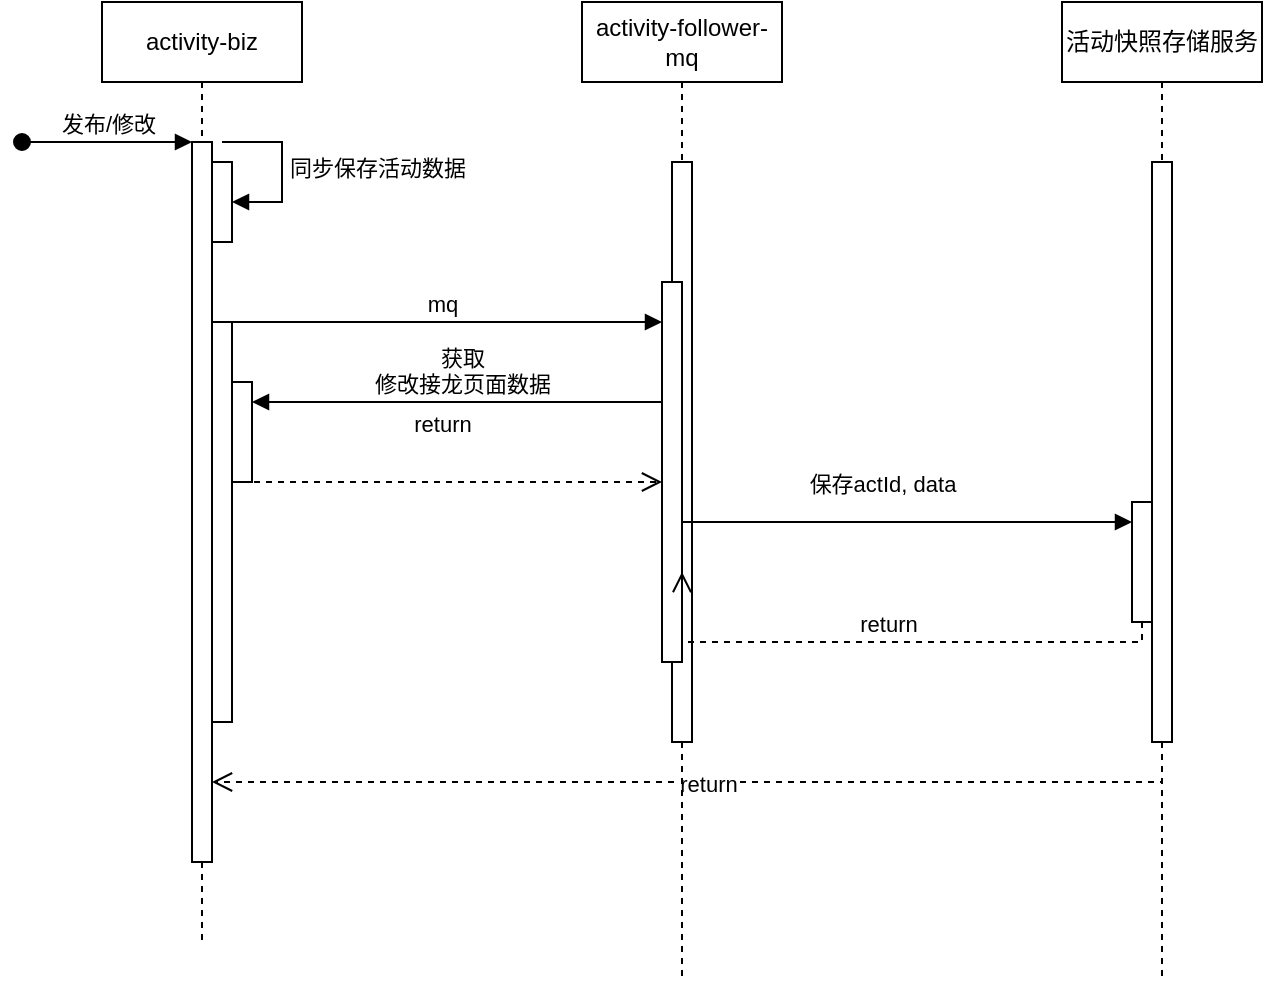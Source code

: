 <mxfile version="20.8.20" type="github">
  <diagram name="Page-1" id="2YBvvXClWsGukQMizWep">
    <mxGraphModel dx="1434" dy="764" grid="1" gridSize="10" guides="1" tooltips="1" connect="1" arrows="1" fold="1" page="1" pageScale="1" pageWidth="850" pageHeight="1100" math="0" shadow="0">
      <root>
        <mxCell id="0" />
        <mxCell id="1" parent="0" />
        <mxCell id="8SeqLQ_oFEQwmMiknBD_-1" value="activity-biz" style="shape=umlLifeline;perimeter=lifelinePerimeter;whiteSpace=wrap;html=1;container=0;dropTarget=0;collapsible=0;recursiveResize=0;outlineConnect=0;portConstraint=eastwest;newEdgeStyle={&quot;edgeStyle&quot;:&quot;elbowEdgeStyle&quot;,&quot;elbow&quot;:&quot;vertical&quot;,&quot;curved&quot;:0,&quot;rounded&quot;:0};" vertex="1" parent="1">
          <mxGeometry x="120" y="20" width="100" height="470" as="geometry" />
        </mxCell>
        <mxCell id="8SeqLQ_oFEQwmMiknBD_-2" value="" style="html=1;points=[];perimeter=orthogonalPerimeter;outlineConnect=0;targetShapes=umlLifeline;portConstraint=eastwest;newEdgeStyle={&quot;edgeStyle&quot;:&quot;elbowEdgeStyle&quot;,&quot;elbow&quot;:&quot;vertical&quot;,&quot;curved&quot;:0,&quot;rounded&quot;:0};" vertex="1" parent="8SeqLQ_oFEQwmMiknBD_-1">
          <mxGeometry x="45" y="70" width="10" height="360" as="geometry" />
        </mxCell>
        <mxCell id="8SeqLQ_oFEQwmMiknBD_-3" value="发布/修改" style="html=1;verticalAlign=bottom;startArrow=oval;endArrow=block;startSize=8;edgeStyle=elbowEdgeStyle;elbow=vertical;curved=0;rounded=0;" edge="1" parent="8SeqLQ_oFEQwmMiknBD_-1" target="8SeqLQ_oFEQwmMiknBD_-2">
          <mxGeometry relative="1" as="geometry">
            <mxPoint x="-40" y="70" as="sourcePoint" />
            <mxPoint as="offset" />
          </mxGeometry>
        </mxCell>
        <mxCell id="8SeqLQ_oFEQwmMiknBD_-4" value="" style="html=1;points=[];perimeter=orthogonalPerimeter;outlineConnect=0;targetShapes=umlLifeline;portConstraint=eastwest;newEdgeStyle={&quot;edgeStyle&quot;:&quot;elbowEdgeStyle&quot;,&quot;elbow&quot;:&quot;vertical&quot;,&quot;curved&quot;:0,&quot;rounded&quot;:0};" vertex="1" parent="8SeqLQ_oFEQwmMiknBD_-1">
          <mxGeometry x="55" y="160" width="10" height="200" as="geometry" />
        </mxCell>
        <mxCell id="8SeqLQ_oFEQwmMiknBD_-11" value="" style="html=1;points=[];perimeter=orthogonalPerimeter;outlineConnect=0;targetShapes=umlLifeline;portConstraint=eastwest;newEdgeStyle={&quot;edgeStyle&quot;:&quot;elbowEdgeStyle&quot;,&quot;elbow&quot;:&quot;vertical&quot;,&quot;curved&quot;:0,&quot;rounded&quot;:0};" vertex="1" parent="8SeqLQ_oFEQwmMiknBD_-1">
          <mxGeometry x="55" y="80" width="10" height="40" as="geometry" />
        </mxCell>
        <mxCell id="8SeqLQ_oFEQwmMiknBD_-12" value="同步保存活动数据" style="html=1;align=left;spacingLeft=2;endArrow=block;rounded=0;edgeStyle=orthogonalEdgeStyle;curved=0;rounded=0;" edge="1" target="8SeqLQ_oFEQwmMiknBD_-11" parent="8SeqLQ_oFEQwmMiknBD_-1">
          <mxGeometry relative="1" as="geometry">
            <mxPoint x="60" y="70" as="sourcePoint" />
            <Array as="points">
              <mxPoint x="90" y="100" />
            </Array>
          </mxGeometry>
        </mxCell>
        <mxCell id="8SeqLQ_oFEQwmMiknBD_-25" value="" style="html=1;points=[];perimeter=orthogonalPerimeter;outlineConnect=0;targetShapes=umlLifeline;portConstraint=eastwest;newEdgeStyle={&quot;edgeStyle&quot;:&quot;elbowEdgeStyle&quot;,&quot;elbow&quot;:&quot;vertical&quot;,&quot;curved&quot;:0,&quot;rounded&quot;:0};" vertex="1" parent="8SeqLQ_oFEQwmMiknBD_-1">
          <mxGeometry x="65" y="190" width="10" height="50" as="geometry" />
        </mxCell>
        <mxCell id="8SeqLQ_oFEQwmMiknBD_-5" value="活动快照存储服务" style="shape=umlLifeline;perimeter=lifelinePerimeter;whiteSpace=wrap;html=1;container=0;dropTarget=0;collapsible=0;recursiveResize=0;outlineConnect=0;portConstraint=eastwest;newEdgeStyle={&quot;edgeStyle&quot;:&quot;elbowEdgeStyle&quot;,&quot;elbow&quot;:&quot;vertical&quot;,&quot;curved&quot;:0,&quot;rounded&quot;:0};" vertex="1" parent="1">
          <mxGeometry x="600" y="20" width="100" height="490" as="geometry" />
        </mxCell>
        <mxCell id="8SeqLQ_oFEQwmMiknBD_-6" value="" style="html=1;points=[];perimeter=orthogonalPerimeter;outlineConnect=0;targetShapes=umlLifeline;portConstraint=eastwest;newEdgeStyle={&quot;edgeStyle&quot;:&quot;elbowEdgeStyle&quot;,&quot;elbow&quot;:&quot;vertical&quot;,&quot;curved&quot;:0,&quot;rounded&quot;:0};" vertex="1" parent="8SeqLQ_oFEQwmMiknBD_-5">
          <mxGeometry x="45" y="80" width="10" height="290" as="geometry" />
        </mxCell>
        <mxCell id="8SeqLQ_oFEQwmMiknBD_-20" value="" style="html=1;points=[];perimeter=orthogonalPerimeter;outlineConnect=0;targetShapes=umlLifeline;portConstraint=eastwest;newEdgeStyle={&quot;edgeStyle&quot;:&quot;elbowEdgeStyle&quot;,&quot;elbow&quot;:&quot;vertical&quot;,&quot;curved&quot;:0,&quot;rounded&quot;:0};" vertex="1" parent="8SeqLQ_oFEQwmMiknBD_-5">
          <mxGeometry x="35" y="250" width="10" height="60" as="geometry" />
        </mxCell>
        <mxCell id="8SeqLQ_oFEQwmMiknBD_-8" value="return" style="html=1;verticalAlign=bottom;endArrow=open;dashed=1;endSize=8;edgeStyle=elbowEdgeStyle;elbow=vertical;curved=0;rounded=0;" edge="1" parent="1" source="8SeqLQ_oFEQwmMiknBD_-6" target="8SeqLQ_oFEQwmMiknBD_-2">
          <mxGeometry y="10" relative="1" as="geometry">
            <mxPoint x="195" y="205" as="targetPoint" />
            <Array as="points">
              <mxPoint x="390" y="410" />
              <mxPoint x="440" y="360" />
              <mxPoint x="190" y="280" />
            </Array>
            <mxPoint as="offset" />
          </mxGeometry>
        </mxCell>
        <mxCell id="8SeqLQ_oFEQwmMiknBD_-9" value="获取&lt;br&gt;修改接龙页面数据" style="html=1;verticalAlign=bottom;endArrow=block;edgeStyle=elbowEdgeStyle;elbow=vertical;curved=0;rounded=0;" edge="1" parent="1" source="8SeqLQ_oFEQwmMiknBD_-14" target="8SeqLQ_oFEQwmMiknBD_-25">
          <mxGeometry relative="1" as="geometry">
            <mxPoint x="175" y="160" as="sourcePoint" />
            <Array as="points">
              <mxPoint x="360" y="220" />
              <mxPoint x="370" y="240" />
            </Array>
            <mxPoint x="200" y="220" as="targetPoint" />
          </mxGeometry>
        </mxCell>
        <mxCell id="8SeqLQ_oFEQwmMiknBD_-10" value="return" style="html=1;verticalAlign=bottom;endArrow=open;dashed=1;endSize=8;edgeStyle=elbowEdgeStyle;elbow=vertical;curved=0;rounded=0;" edge="1" parent="1" target="8SeqLQ_oFEQwmMiknBD_-15">
          <mxGeometry x="-0.048" y="20" relative="1" as="geometry">
            <mxPoint x="320" y="330" as="targetPoint" />
            <Array as="points">
              <mxPoint x="360" y="260" />
              <mxPoint x="390" y="200" />
            </Array>
            <mxPoint x="190" y="260" as="sourcePoint" />
            <mxPoint as="offset" />
          </mxGeometry>
        </mxCell>
        <mxCell id="8SeqLQ_oFEQwmMiknBD_-13" value="activity-follower-mq&lt;br&gt;" style="shape=umlLifeline;perimeter=lifelinePerimeter;whiteSpace=wrap;html=1;container=0;dropTarget=0;collapsible=0;recursiveResize=0;outlineConnect=0;portConstraint=eastwest;newEdgeStyle={&quot;edgeStyle&quot;:&quot;elbowEdgeStyle&quot;,&quot;elbow&quot;:&quot;vertical&quot;,&quot;curved&quot;:0,&quot;rounded&quot;:0};" vertex="1" parent="1">
          <mxGeometry x="360" y="20" width="100" height="490" as="geometry" />
        </mxCell>
        <mxCell id="8SeqLQ_oFEQwmMiknBD_-14" value="" style="html=1;points=[];perimeter=orthogonalPerimeter;outlineConnect=0;targetShapes=umlLifeline;portConstraint=eastwest;newEdgeStyle={&quot;edgeStyle&quot;:&quot;elbowEdgeStyle&quot;,&quot;elbow&quot;:&quot;vertical&quot;,&quot;curved&quot;:0,&quot;rounded&quot;:0};" vertex="1" parent="8SeqLQ_oFEQwmMiknBD_-13">
          <mxGeometry x="45" y="80" width="10" height="290" as="geometry" />
        </mxCell>
        <mxCell id="8SeqLQ_oFEQwmMiknBD_-15" value="" style="html=1;points=[];perimeter=orthogonalPerimeter;outlineConnect=0;targetShapes=umlLifeline;portConstraint=eastwest;newEdgeStyle={&quot;edgeStyle&quot;:&quot;elbowEdgeStyle&quot;,&quot;elbow&quot;:&quot;vertical&quot;,&quot;curved&quot;:0,&quot;rounded&quot;:0};" vertex="1" parent="1">
          <mxGeometry x="400" y="160" width="10" height="190" as="geometry" />
        </mxCell>
        <mxCell id="8SeqLQ_oFEQwmMiknBD_-16" value="mq" style="html=1;verticalAlign=bottom;endArrow=block;edgeStyle=elbowEdgeStyle;elbow=vertical;curved=0;rounded=0;" edge="1" target="8SeqLQ_oFEQwmMiknBD_-15" parent="1">
          <mxGeometry relative="1" as="geometry">
            <mxPoint x="180" y="180" as="sourcePoint" />
          </mxGeometry>
        </mxCell>
        <mxCell id="8SeqLQ_oFEQwmMiknBD_-21" value="保存actId, data&lt;br&gt;" style="html=1;verticalAlign=bottom;endArrow=block;edgeStyle=elbowEdgeStyle;elbow=vertical;curved=0;rounded=0;" edge="1" target="8SeqLQ_oFEQwmMiknBD_-20" parent="1">
          <mxGeometry x="0.091" y="10" relative="1" as="geometry">
            <mxPoint x="410" y="230" as="sourcePoint" />
            <Array as="points">
              <mxPoint x="460" y="280" />
            </Array>
            <mxPoint as="offset" />
          </mxGeometry>
        </mxCell>
        <mxCell id="8SeqLQ_oFEQwmMiknBD_-22" value="return" style="html=1;verticalAlign=bottom;endArrow=open;dashed=1;endSize=8;edgeStyle=elbowEdgeStyle;elbow=vertical;curved=0;rounded=0;" edge="1" source="8SeqLQ_oFEQwmMiknBD_-20" parent="1">
          <mxGeometry relative="1" as="geometry">
            <mxPoint x="410" y="305" as="targetPoint" />
            <Array as="points">
              <mxPoint x="530" y="340" />
            </Array>
          </mxGeometry>
        </mxCell>
      </root>
    </mxGraphModel>
  </diagram>
</mxfile>
